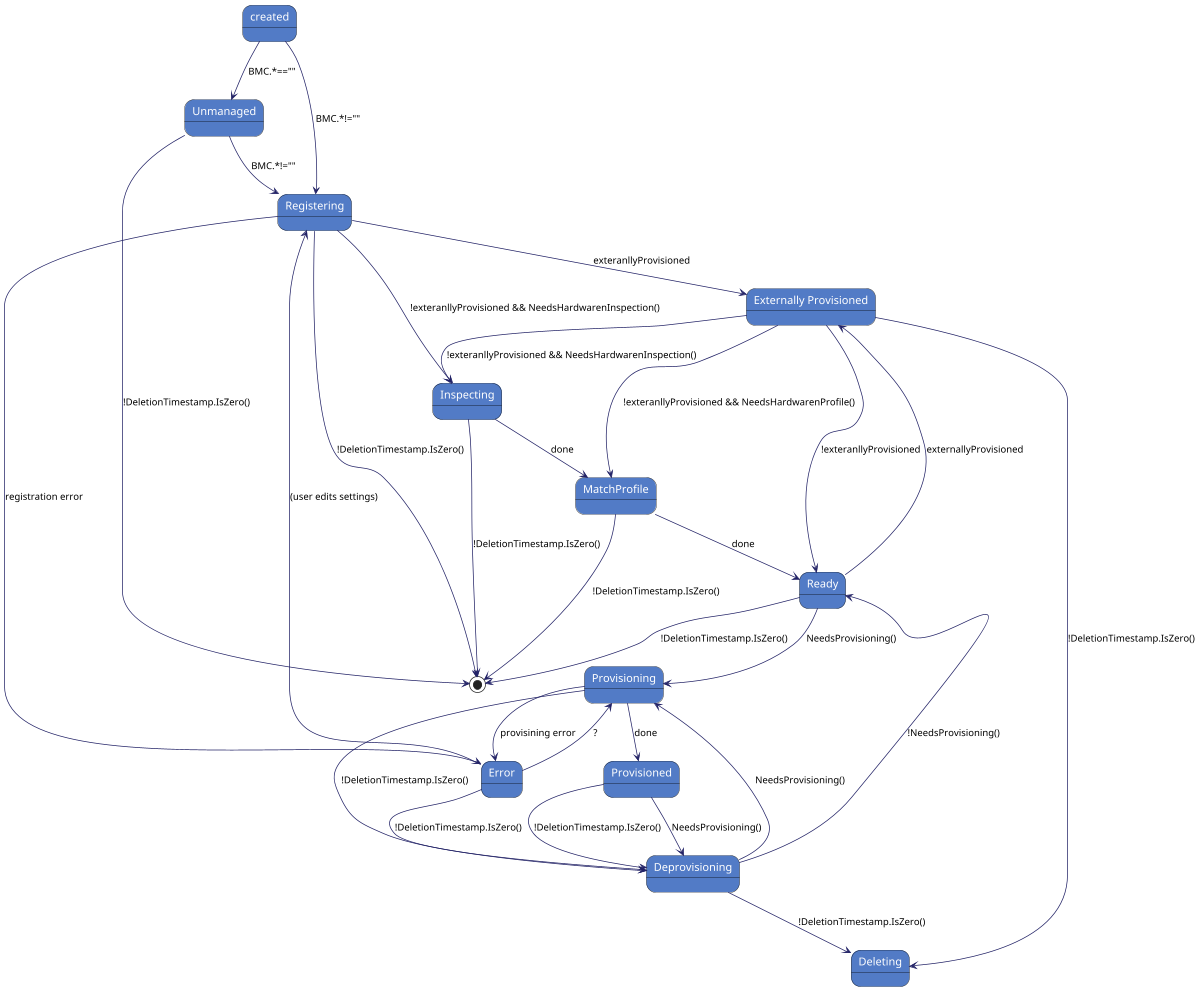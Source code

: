 @startuml bmh_states

scale 1200 width

skinparam state {
    FontColor          white
    AttributeFontColor white
    FontSize           17
    AttributeFontSize  15
    AttributeFontname  Droid Sans Mono
    BackgroundColor    #527BC6
    BorderColor        black
    ArrowColor         #222266
}

created --> Unmanaged : BMC.*==""
created --> Registering : BMC.*!=""
Unmanaged --> Registering : BMC.*!=""
Unmanaged --> [*] : !DeletionTimestamp.IsZero()
state "Externally Provisioned" as ExtProv
Registering --> ExtProv : exteranllyProvisioned
Registering --> Error : registration error
Registering --> [*] : !DeletionTimestamp.IsZero()
Registering --> Inspecting : !exteranllyProvisioned && NeedsHardwarenInspection()
Error --> Registering : (user edits settings)
ExtProv --> Inspecting : !exteranllyProvisioned && NeedsHardwarenInspection()
ExtProv --> MatchProfile : !exteranllyProvisioned && NeedsHardwarenProfile()
ExtProv --> Ready : !exteranllyProvisioned
ExtProv --> Deleting : !DeletionTimestamp.IsZero()
Inspecting --> MatchProfile : done
Inspecting --> [*] : !DeletionTimestamp.IsZero()
MatchProfile --> [*] : !DeletionTimestamp.IsZero()
MatchProfile --> Ready : done
Ready --> Provisioning : NeedsProvisioning()
Ready --> [*] : !DeletionTimestamp.IsZero()
Ready --> ExtProv : externallyProvisioned
Provisioning --> Error : provisining error
Provisioning --> Deprovisioning : !DeletionTimestamp.IsZero()
Provisioning --> Provisioned : done
Error --> Provisioning : ?
Error --> Deprovisioning : !DeletionTimestamp.IsZero()
Deprovisioning --> Provisioning : NeedsProvisioning()
Deprovisioning --> Deleting : !DeletionTimestamp.IsZero()
Deprovisioning --> Ready : !NeedsProvisioning()
Provisioned --> Deprovisioning : !DeletionTimestamp.IsZero()
Provisioned --> Deprovisioning : NeedsProvisioning()
@enduml